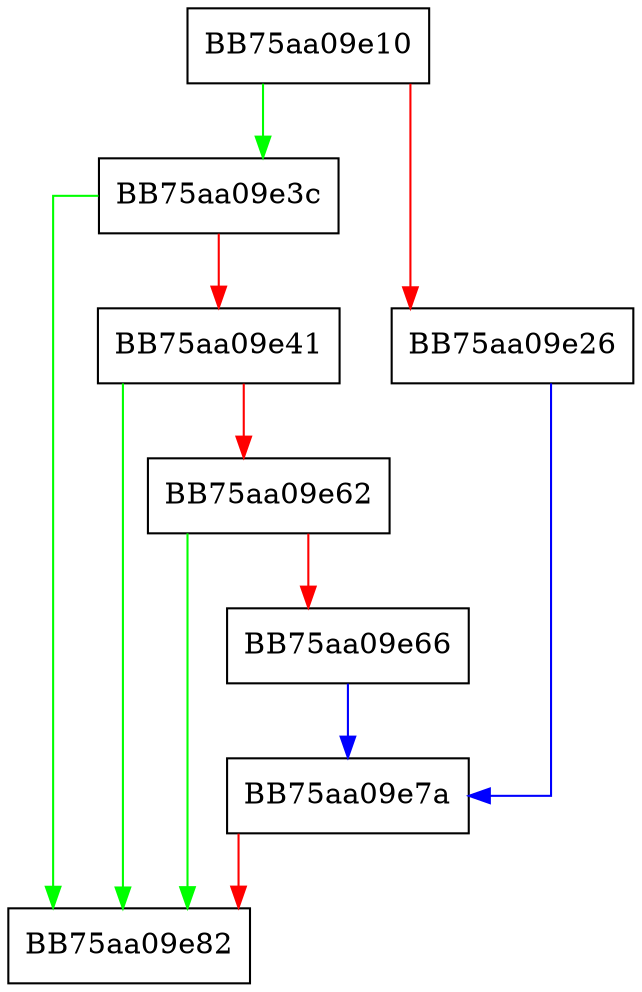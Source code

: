 digraph fvkcrc_callback {
  node [shape="box"];
  graph [splines=ortho];
  BB75aa09e10 -> BB75aa09e3c [color="green"];
  BB75aa09e10 -> BB75aa09e26 [color="red"];
  BB75aa09e26 -> BB75aa09e7a [color="blue"];
  BB75aa09e3c -> BB75aa09e82 [color="green"];
  BB75aa09e3c -> BB75aa09e41 [color="red"];
  BB75aa09e41 -> BB75aa09e82 [color="green"];
  BB75aa09e41 -> BB75aa09e62 [color="red"];
  BB75aa09e62 -> BB75aa09e82 [color="green"];
  BB75aa09e62 -> BB75aa09e66 [color="red"];
  BB75aa09e66 -> BB75aa09e7a [color="blue"];
  BB75aa09e7a -> BB75aa09e82 [color="red"];
}